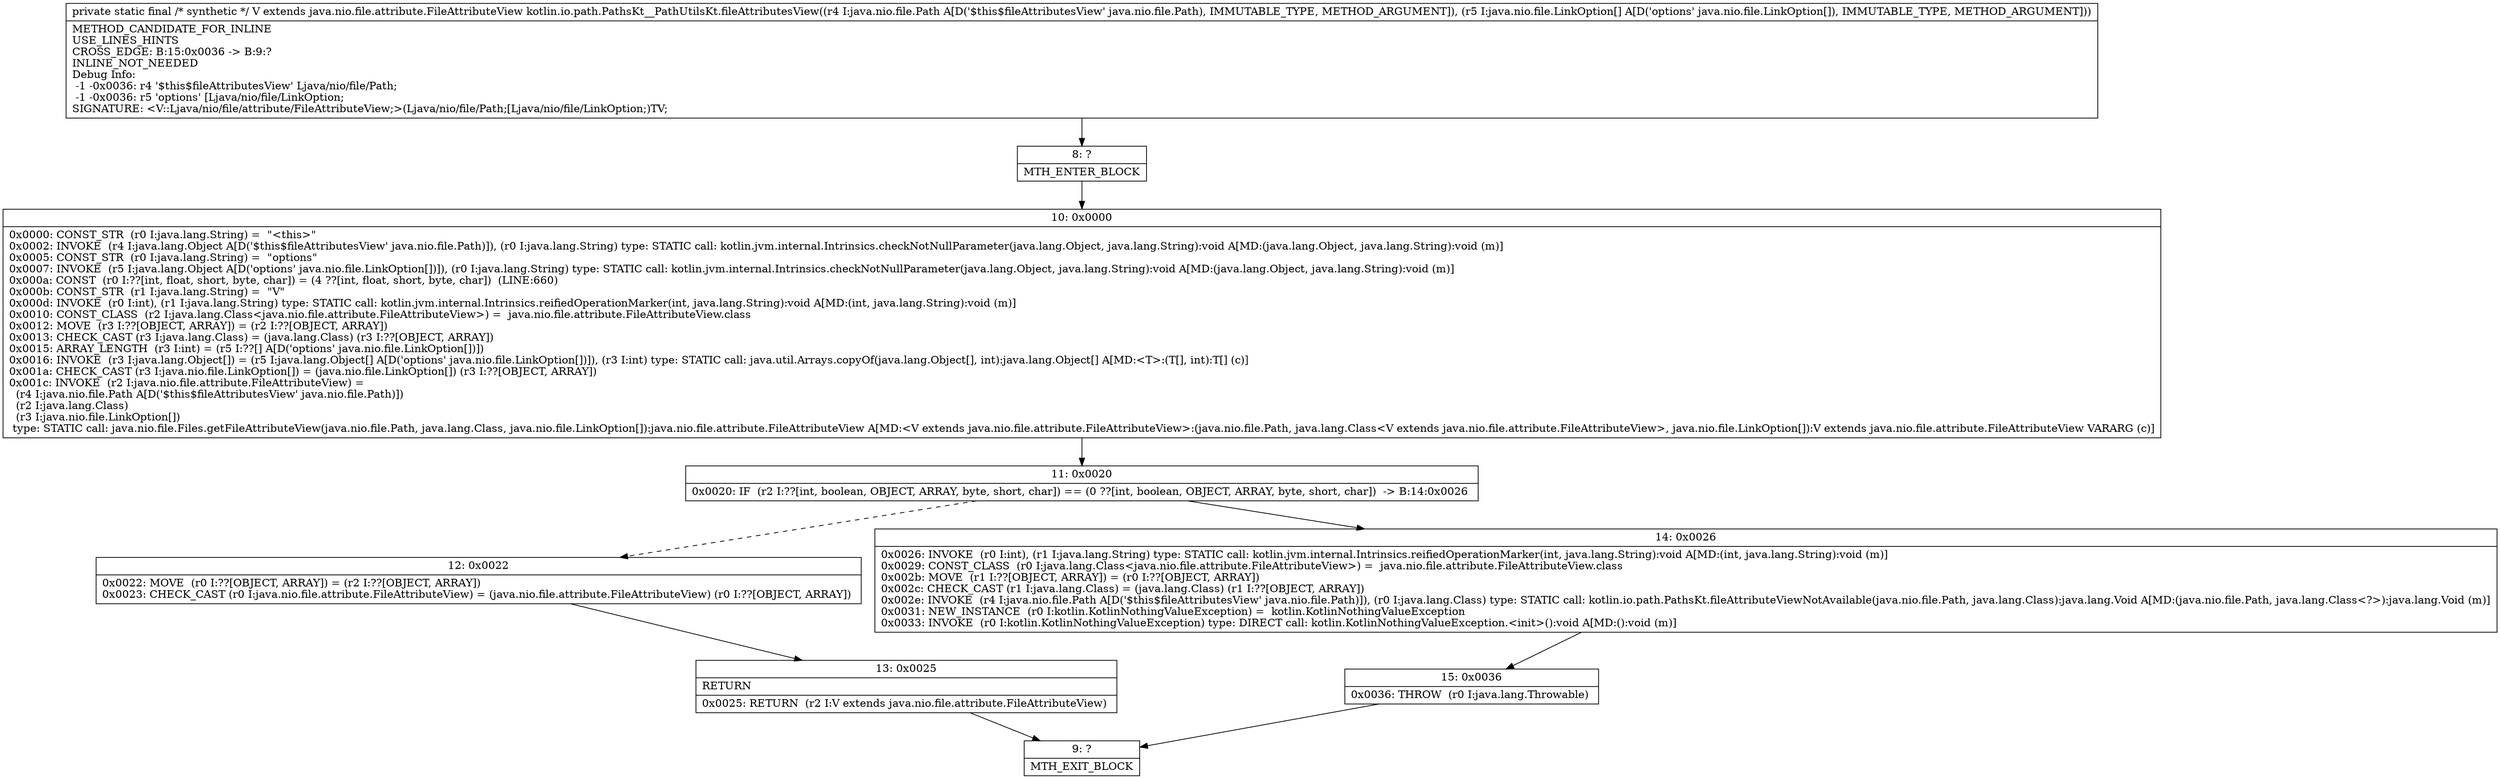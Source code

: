 digraph "CFG forkotlin.io.path.PathsKt__PathUtilsKt.fileAttributesView(Ljava\/nio\/file\/Path;[Ljava\/nio\/file\/LinkOption;)Ljava\/nio\/file\/attribute\/FileAttributeView;" {
Node_8 [shape=record,label="{8\:\ ?|MTH_ENTER_BLOCK\l}"];
Node_10 [shape=record,label="{10\:\ 0x0000|0x0000: CONST_STR  (r0 I:java.lang.String) =  \"\<this\>\" \l0x0002: INVOKE  (r4 I:java.lang.Object A[D('$this$fileAttributesView' java.nio.file.Path)]), (r0 I:java.lang.String) type: STATIC call: kotlin.jvm.internal.Intrinsics.checkNotNullParameter(java.lang.Object, java.lang.String):void A[MD:(java.lang.Object, java.lang.String):void (m)]\l0x0005: CONST_STR  (r0 I:java.lang.String) =  \"options\" \l0x0007: INVOKE  (r5 I:java.lang.Object A[D('options' java.nio.file.LinkOption[])]), (r0 I:java.lang.String) type: STATIC call: kotlin.jvm.internal.Intrinsics.checkNotNullParameter(java.lang.Object, java.lang.String):void A[MD:(java.lang.Object, java.lang.String):void (m)]\l0x000a: CONST  (r0 I:??[int, float, short, byte, char]) = (4 ??[int, float, short, byte, char])  (LINE:660)\l0x000b: CONST_STR  (r1 I:java.lang.String) =  \"V\" \l0x000d: INVOKE  (r0 I:int), (r1 I:java.lang.String) type: STATIC call: kotlin.jvm.internal.Intrinsics.reifiedOperationMarker(int, java.lang.String):void A[MD:(int, java.lang.String):void (m)]\l0x0010: CONST_CLASS  (r2 I:java.lang.Class\<java.nio.file.attribute.FileAttributeView\>) =  java.nio.file.attribute.FileAttributeView.class \l0x0012: MOVE  (r3 I:??[OBJECT, ARRAY]) = (r2 I:??[OBJECT, ARRAY]) \l0x0013: CHECK_CAST (r3 I:java.lang.Class) = (java.lang.Class) (r3 I:??[OBJECT, ARRAY]) \l0x0015: ARRAY_LENGTH  (r3 I:int) = (r5 I:??[] A[D('options' java.nio.file.LinkOption[])]) \l0x0016: INVOKE  (r3 I:java.lang.Object[]) = (r5 I:java.lang.Object[] A[D('options' java.nio.file.LinkOption[])]), (r3 I:int) type: STATIC call: java.util.Arrays.copyOf(java.lang.Object[], int):java.lang.Object[] A[MD:\<T\>:(T[], int):T[] (c)]\l0x001a: CHECK_CAST (r3 I:java.nio.file.LinkOption[]) = (java.nio.file.LinkOption[]) (r3 I:??[OBJECT, ARRAY]) \l0x001c: INVOKE  (r2 I:java.nio.file.attribute.FileAttributeView) = \l  (r4 I:java.nio.file.Path A[D('$this$fileAttributesView' java.nio.file.Path)])\l  (r2 I:java.lang.Class)\l  (r3 I:java.nio.file.LinkOption[])\l type: STATIC call: java.nio.file.Files.getFileAttributeView(java.nio.file.Path, java.lang.Class, java.nio.file.LinkOption[]):java.nio.file.attribute.FileAttributeView A[MD:\<V extends java.nio.file.attribute.FileAttributeView\>:(java.nio.file.Path, java.lang.Class\<V extends java.nio.file.attribute.FileAttributeView\>, java.nio.file.LinkOption[]):V extends java.nio.file.attribute.FileAttributeView VARARG (c)]\l}"];
Node_11 [shape=record,label="{11\:\ 0x0020|0x0020: IF  (r2 I:??[int, boolean, OBJECT, ARRAY, byte, short, char]) == (0 ??[int, boolean, OBJECT, ARRAY, byte, short, char])  \-\> B:14:0x0026 \l}"];
Node_12 [shape=record,label="{12\:\ 0x0022|0x0022: MOVE  (r0 I:??[OBJECT, ARRAY]) = (r2 I:??[OBJECT, ARRAY]) \l0x0023: CHECK_CAST (r0 I:java.nio.file.attribute.FileAttributeView) = (java.nio.file.attribute.FileAttributeView) (r0 I:??[OBJECT, ARRAY]) \l}"];
Node_13 [shape=record,label="{13\:\ 0x0025|RETURN\l|0x0025: RETURN  (r2 I:V extends java.nio.file.attribute.FileAttributeView) \l}"];
Node_9 [shape=record,label="{9\:\ ?|MTH_EXIT_BLOCK\l}"];
Node_14 [shape=record,label="{14\:\ 0x0026|0x0026: INVOKE  (r0 I:int), (r1 I:java.lang.String) type: STATIC call: kotlin.jvm.internal.Intrinsics.reifiedOperationMarker(int, java.lang.String):void A[MD:(int, java.lang.String):void (m)]\l0x0029: CONST_CLASS  (r0 I:java.lang.Class\<java.nio.file.attribute.FileAttributeView\>) =  java.nio.file.attribute.FileAttributeView.class \l0x002b: MOVE  (r1 I:??[OBJECT, ARRAY]) = (r0 I:??[OBJECT, ARRAY]) \l0x002c: CHECK_CAST (r1 I:java.lang.Class) = (java.lang.Class) (r1 I:??[OBJECT, ARRAY]) \l0x002e: INVOKE  (r4 I:java.nio.file.Path A[D('$this$fileAttributesView' java.nio.file.Path)]), (r0 I:java.lang.Class) type: STATIC call: kotlin.io.path.PathsKt.fileAttributeViewNotAvailable(java.nio.file.Path, java.lang.Class):java.lang.Void A[MD:(java.nio.file.Path, java.lang.Class\<?\>):java.lang.Void (m)]\l0x0031: NEW_INSTANCE  (r0 I:kotlin.KotlinNothingValueException) =  kotlin.KotlinNothingValueException \l0x0033: INVOKE  (r0 I:kotlin.KotlinNothingValueException) type: DIRECT call: kotlin.KotlinNothingValueException.\<init\>():void A[MD:():void (m)]\l}"];
Node_15 [shape=record,label="{15\:\ 0x0036|0x0036: THROW  (r0 I:java.lang.Throwable) \l}"];
MethodNode[shape=record,label="{private static final \/* synthetic *\/ V extends java.nio.file.attribute.FileAttributeView kotlin.io.path.PathsKt__PathUtilsKt.fileAttributesView((r4 I:java.nio.file.Path A[D('$this$fileAttributesView' java.nio.file.Path), IMMUTABLE_TYPE, METHOD_ARGUMENT]), (r5 I:java.nio.file.LinkOption[] A[D('options' java.nio.file.LinkOption[]), IMMUTABLE_TYPE, METHOD_ARGUMENT]))  | METHOD_CANDIDATE_FOR_INLINE\lUSE_LINES_HINTS\lCROSS_EDGE: B:15:0x0036 \-\> B:9:?\lINLINE_NOT_NEEDED\lDebug Info:\l  \-1 \-0x0036: r4 '$this$fileAttributesView' Ljava\/nio\/file\/Path;\l  \-1 \-0x0036: r5 'options' [Ljava\/nio\/file\/LinkOption;\lSIGNATURE: \<V::Ljava\/nio\/file\/attribute\/FileAttributeView;\>(Ljava\/nio\/file\/Path;[Ljava\/nio\/file\/LinkOption;)TV;\l}"];
MethodNode -> Node_8;Node_8 -> Node_10;
Node_10 -> Node_11;
Node_11 -> Node_12[style=dashed];
Node_11 -> Node_14;
Node_12 -> Node_13;
Node_13 -> Node_9;
Node_14 -> Node_15;
Node_15 -> Node_9;
}

